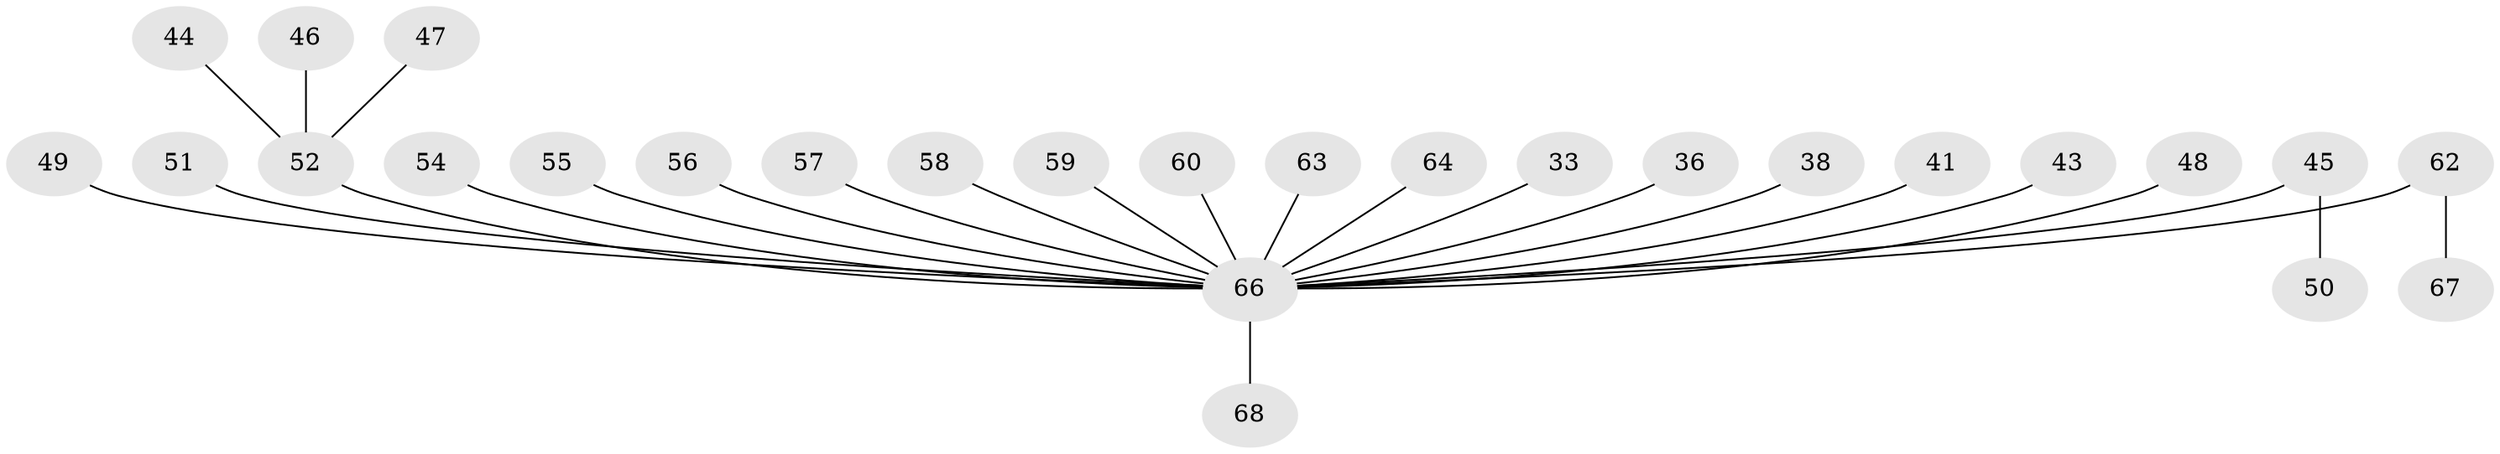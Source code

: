 // original degree distribution, {2: 0.22058823529411764, 7: 0.014705882352941176, 4: 0.07352941176470588, 5: 0.07352941176470588, 3: 0.07352941176470588, 1: 0.5441176470588235}
// Generated by graph-tools (version 1.1) at 2025/56/03/04/25 21:56:13]
// undirected, 27 vertices, 26 edges
graph export_dot {
graph [start="1"]
  node [color=gray90,style=filled];
  33;
  36;
  38;
  41;
  43;
  44;
  45;
  46;
  47;
  48 [super="+20"];
  49;
  50;
  51 [super="+7"];
  52 [super="+42"];
  54;
  55;
  56;
  57;
  58;
  59;
  60;
  62;
  63;
  64;
  66 [super="+16+17+18+40+61+26+65+28+32"];
  67;
  68;
  33 -- 66;
  36 -- 66;
  38 -- 66;
  41 -- 66;
  43 -- 66;
  44 -- 52;
  45 -- 50;
  45 -- 66;
  46 -- 52;
  47 -- 52;
  48 -- 66;
  49 -- 66;
  51 -- 66;
  52 -- 66;
  54 -- 66;
  55 -- 66;
  56 -- 66;
  57 -- 66;
  58 -- 66;
  59 -- 66;
  60 -- 66;
  62 -- 67;
  62 -- 66;
  63 -- 66;
  64 -- 66;
  66 -- 68;
}
